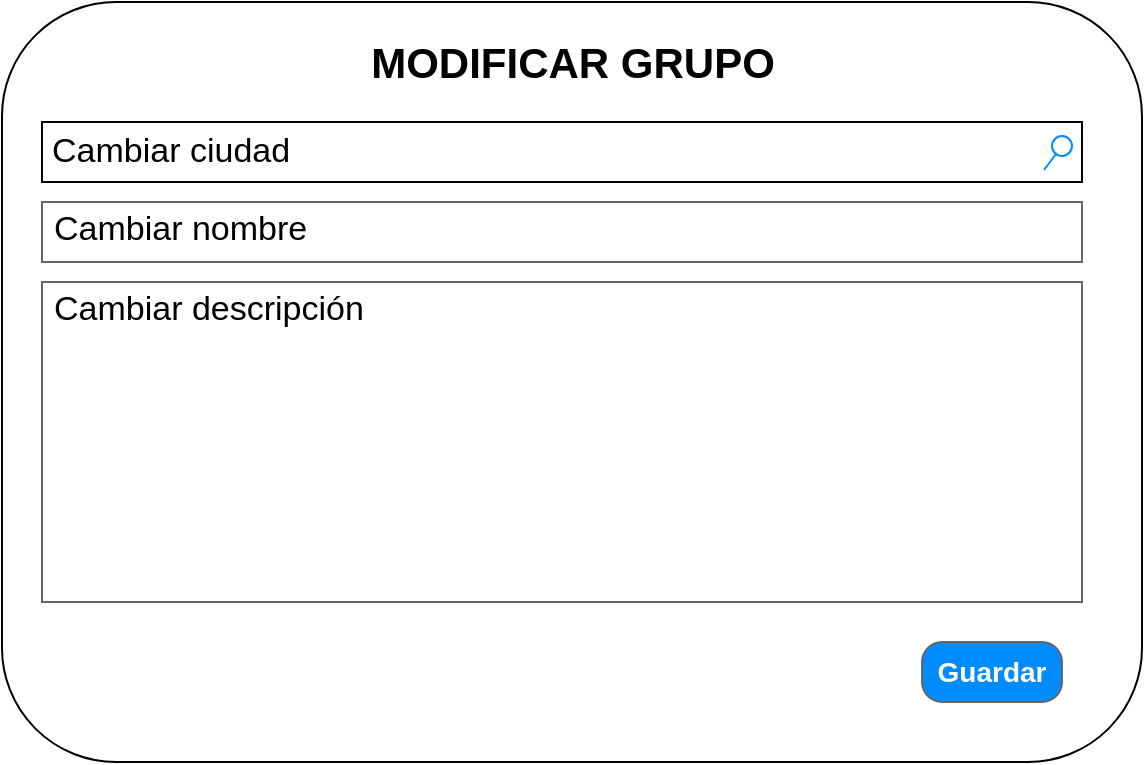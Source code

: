 <mxfile version="12.9.3" type="device"><diagram id="Vsev0lPYn7KehbClWX9P" name="Page-1"><mxGraphModel dx="1355" dy="720" grid="1" gridSize="10" guides="1" tooltips="1" connect="1" arrows="1" fold="1" page="1" pageScale="1" pageWidth="850" pageHeight="1100" math="0" shadow="0"><root><mxCell id="0"/><mxCell id="1" parent="0"/><mxCell id="_5hPuGi4I5Kplq3s-QeI-7" value="" style="rounded=1;whiteSpace=wrap;html=1;strokeColor=#000000;fontSize=14;fontColor=#000000;align=left;" parent="1" vertex="1"><mxGeometry x="120" y="90" width="570" height="380" as="geometry"/></mxCell><mxCell id="_5hPuGi4I5Kplq3s-QeI-3" value="Cambiar ciudad" style="strokeWidth=1;shadow=0;dashed=0;align=center;html=1;shape=mxgraph.mockup.forms.searchBox;strokeColor=#000000;mainText=;strokeColor2=#008cff;fontColor=#000000;fontSize=17;align=left;spacingLeft=3;fontStyle=0" parent="1" vertex="1"><mxGeometry x="140" y="150" width="520" height="30" as="geometry"/></mxCell><mxCell id="_5hPuGi4I5Kplq3s-QeI-5" value="Cambiar nombre" style="strokeWidth=1;shadow=0;dashed=0;align=center;html=1;shape=mxgraph.mockup.text.textBox;fontColor=#000000;align=left;fontSize=17;spacingLeft=4;spacingTop=-3;strokeColor=#666666;mainText=;fontStyle=0" parent="1" vertex="1"><mxGeometry x="140" y="190" width="520" height="30" as="geometry"/></mxCell><mxCell id="_5hPuGi4I5Kplq3s-QeI-6" value="Cambiar descripción" style="strokeWidth=1;shadow=0;dashed=0;align=center;html=1;shape=mxgraph.mockup.text.textBox;fontColor=#000000;align=left;fontSize=17;spacingLeft=4;spacingTop=-3;strokeColor=#666666;mainText=;fontStyle=0;verticalAlign=top;" parent="1" vertex="1"><mxGeometry x="140" y="230" width="520" height="160" as="geometry"/></mxCell><mxCell id="_5hPuGi4I5Kplq3s-QeI-9" value="&lt;b&gt;&lt;font style=&quot;font-size: 21px&quot;&gt;MODIFICAR GRUPO&lt;/font&gt;&lt;/b&gt;" style="text;html=1;strokeColor=none;fillColor=none;align=center;verticalAlign=middle;whiteSpace=wrap;rounded=0;fontSize=14;fontColor=#000000;" parent="1" vertex="1"><mxGeometry x="292.5" y="110" width="225" height="20" as="geometry"/></mxCell><mxCell id="_5hPuGi4I5Kplq3s-QeI-10" value="Guardar" style="strokeWidth=1;shadow=0;dashed=0;align=center;html=1;shape=mxgraph.mockup.buttons.button;strokeColor=#666666;fontColor=#ffffff;mainText=;buttonStyle=round;fontSize=14;fontStyle=1;fillColor=#008cff;whiteSpace=wrap;" parent="1" vertex="1"><mxGeometry x="580" y="410" width="70" height="30" as="geometry"/></mxCell></root></mxGraphModel></diagram></mxfile>